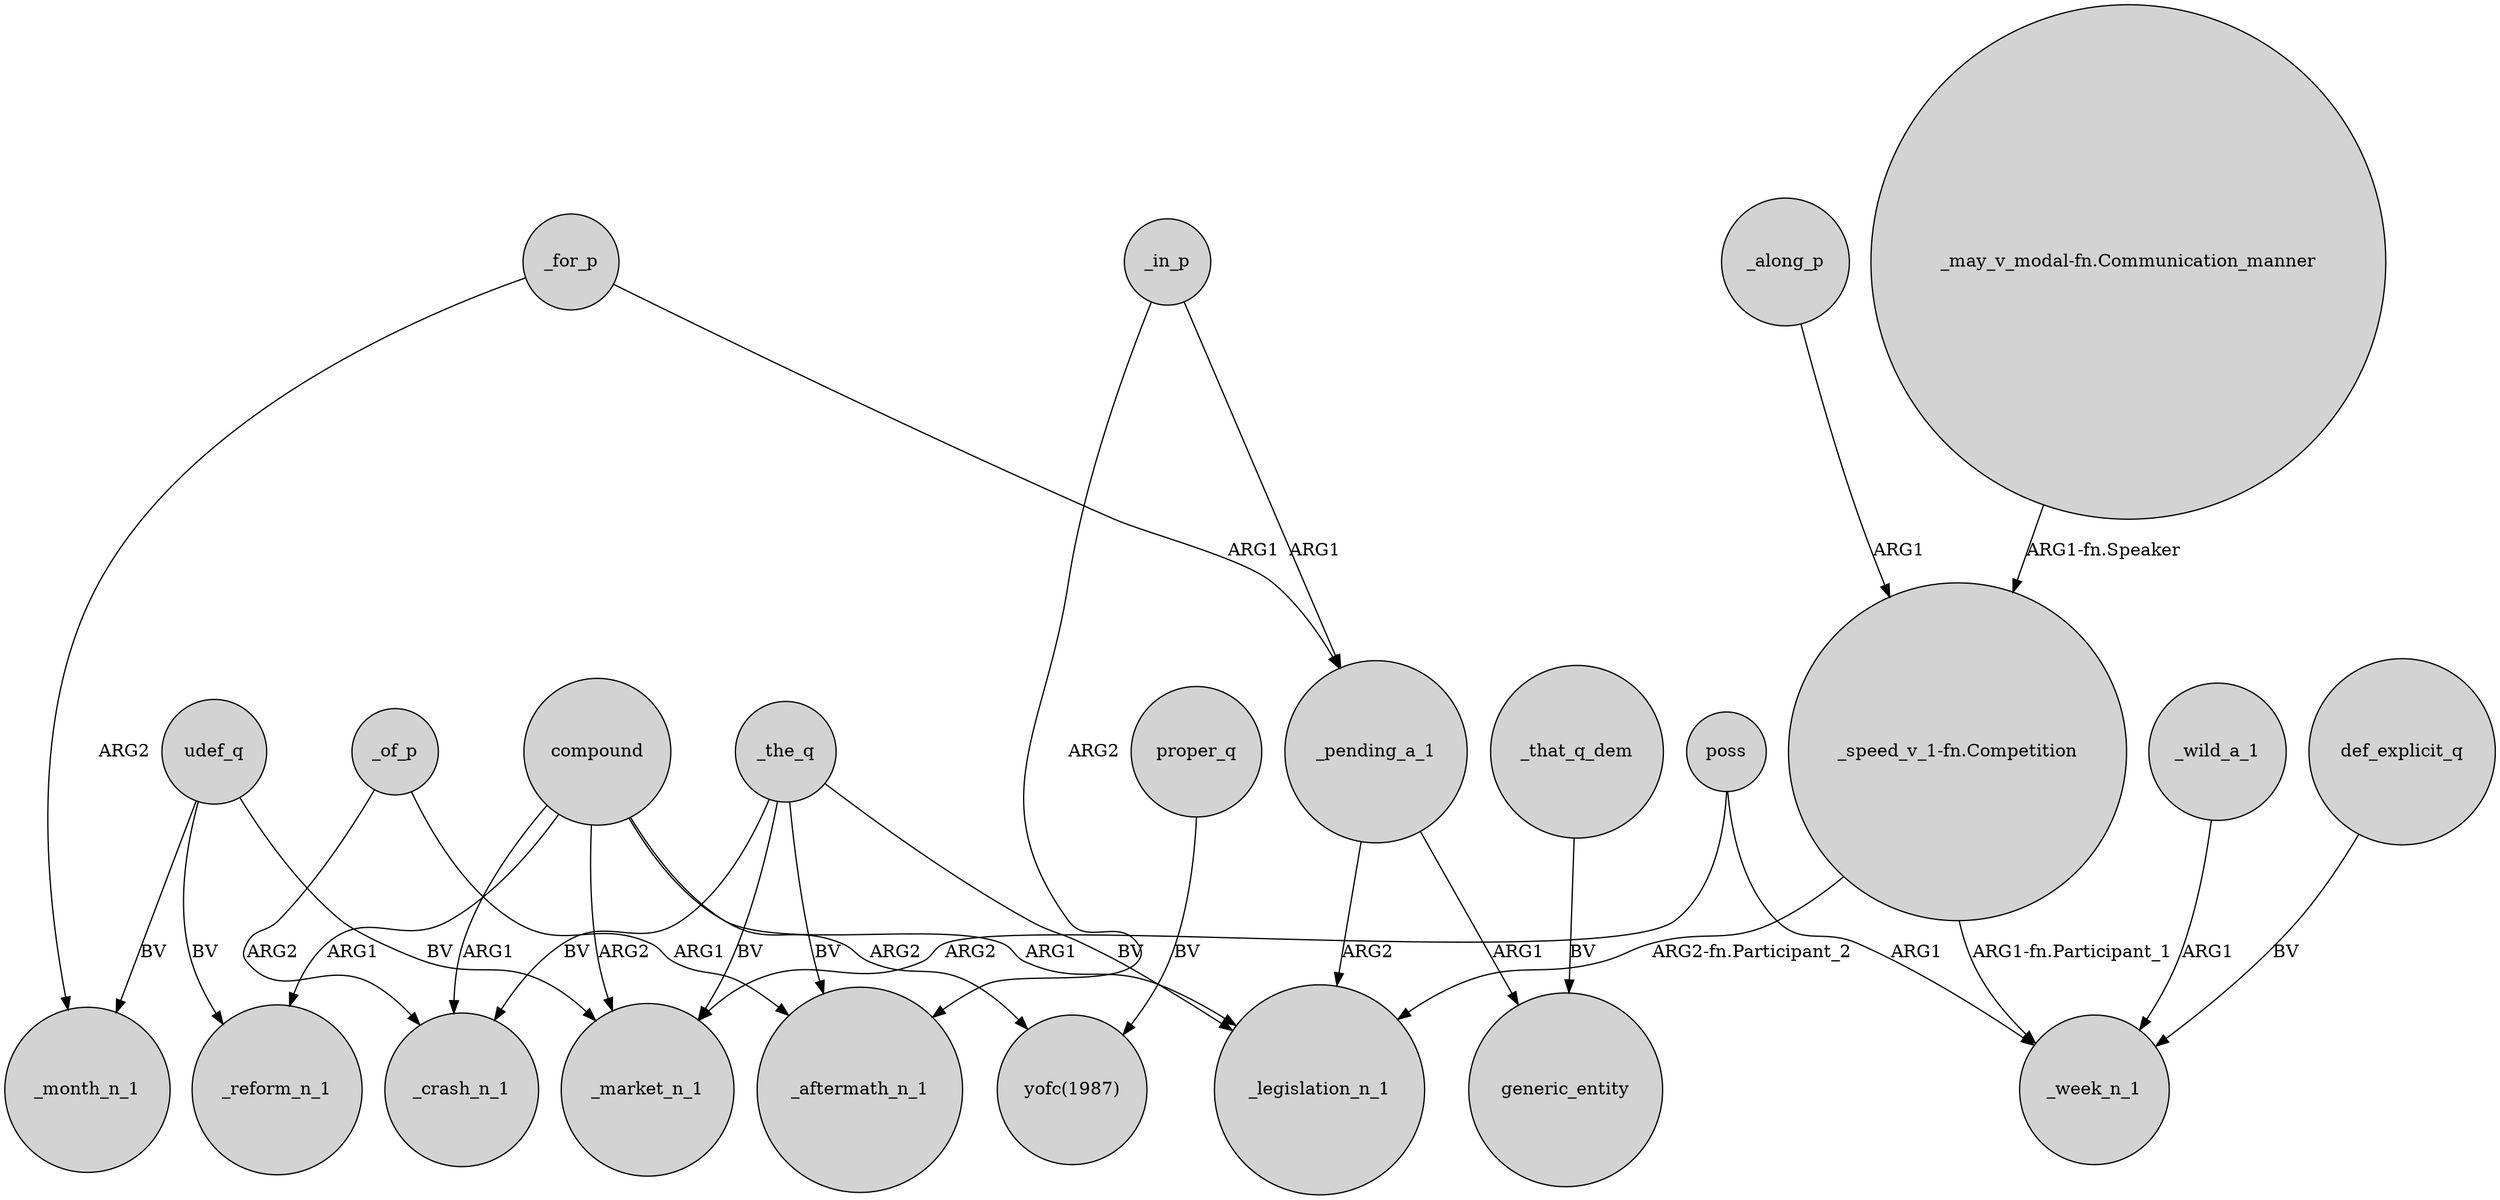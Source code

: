 digraph {
	node [shape=circle style=filled]
	udef_q -> _month_n_1 [label=BV]
	_for_p -> _pending_a_1 [label=ARG1]
	udef_q -> _market_n_1 [label=BV]
	def_explicit_q -> _week_n_1 [label=BV]
	_pending_a_1 -> generic_entity [label=ARG1]
	compound -> _market_n_1 [label=ARG2]
	_the_q -> _aftermath_n_1 [label=BV]
	_the_q -> _crash_n_1 [label=BV]
	_of_p -> _aftermath_n_1 [label=ARG1]
	_the_q -> _market_n_1 [label=BV]
	poss -> _week_n_1 [label=ARG1]
	compound -> _crash_n_1 [label=ARG1]
	proper_q -> "yofc(1987)" [label=BV]
	udef_q -> _reform_n_1 [label=BV]
	_of_p -> _crash_n_1 [label=ARG2]
	_in_p -> _pending_a_1 [label=ARG1]
	_in_p -> _aftermath_n_1 [label=ARG2]
	"_may_v_modal-fn.Communication_manner" -> "_speed_v_1-fn.Competition" [label="ARG1-fn.Speaker"]
	compound -> _reform_n_1 [label=ARG1]
	"_speed_v_1-fn.Competition" -> _legislation_n_1 [label="ARG2-fn.Participant_2"]
	compound -> _legislation_n_1 [label=ARG1]
	_that_q_dem -> generic_entity [label=BV]
	_the_q -> _legislation_n_1 [label=BV]
	_pending_a_1 -> _legislation_n_1 [label=ARG2]
	poss -> _market_n_1 [label=ARG2]
	_along_p -> "_speed_v_1-fn.Competition" [label=ARG1]
	_wild_a_1 -> _week_n_1 [label=ARG1]
	"_speed_v_1-fn.Competition" -> _week_n_1 [label="ARG1-fn.Participant_1"]
	_for_p -> _month_n_1 [label=ARG2]
	compound -> "yofc(1987)" [label=ARG2]
}
